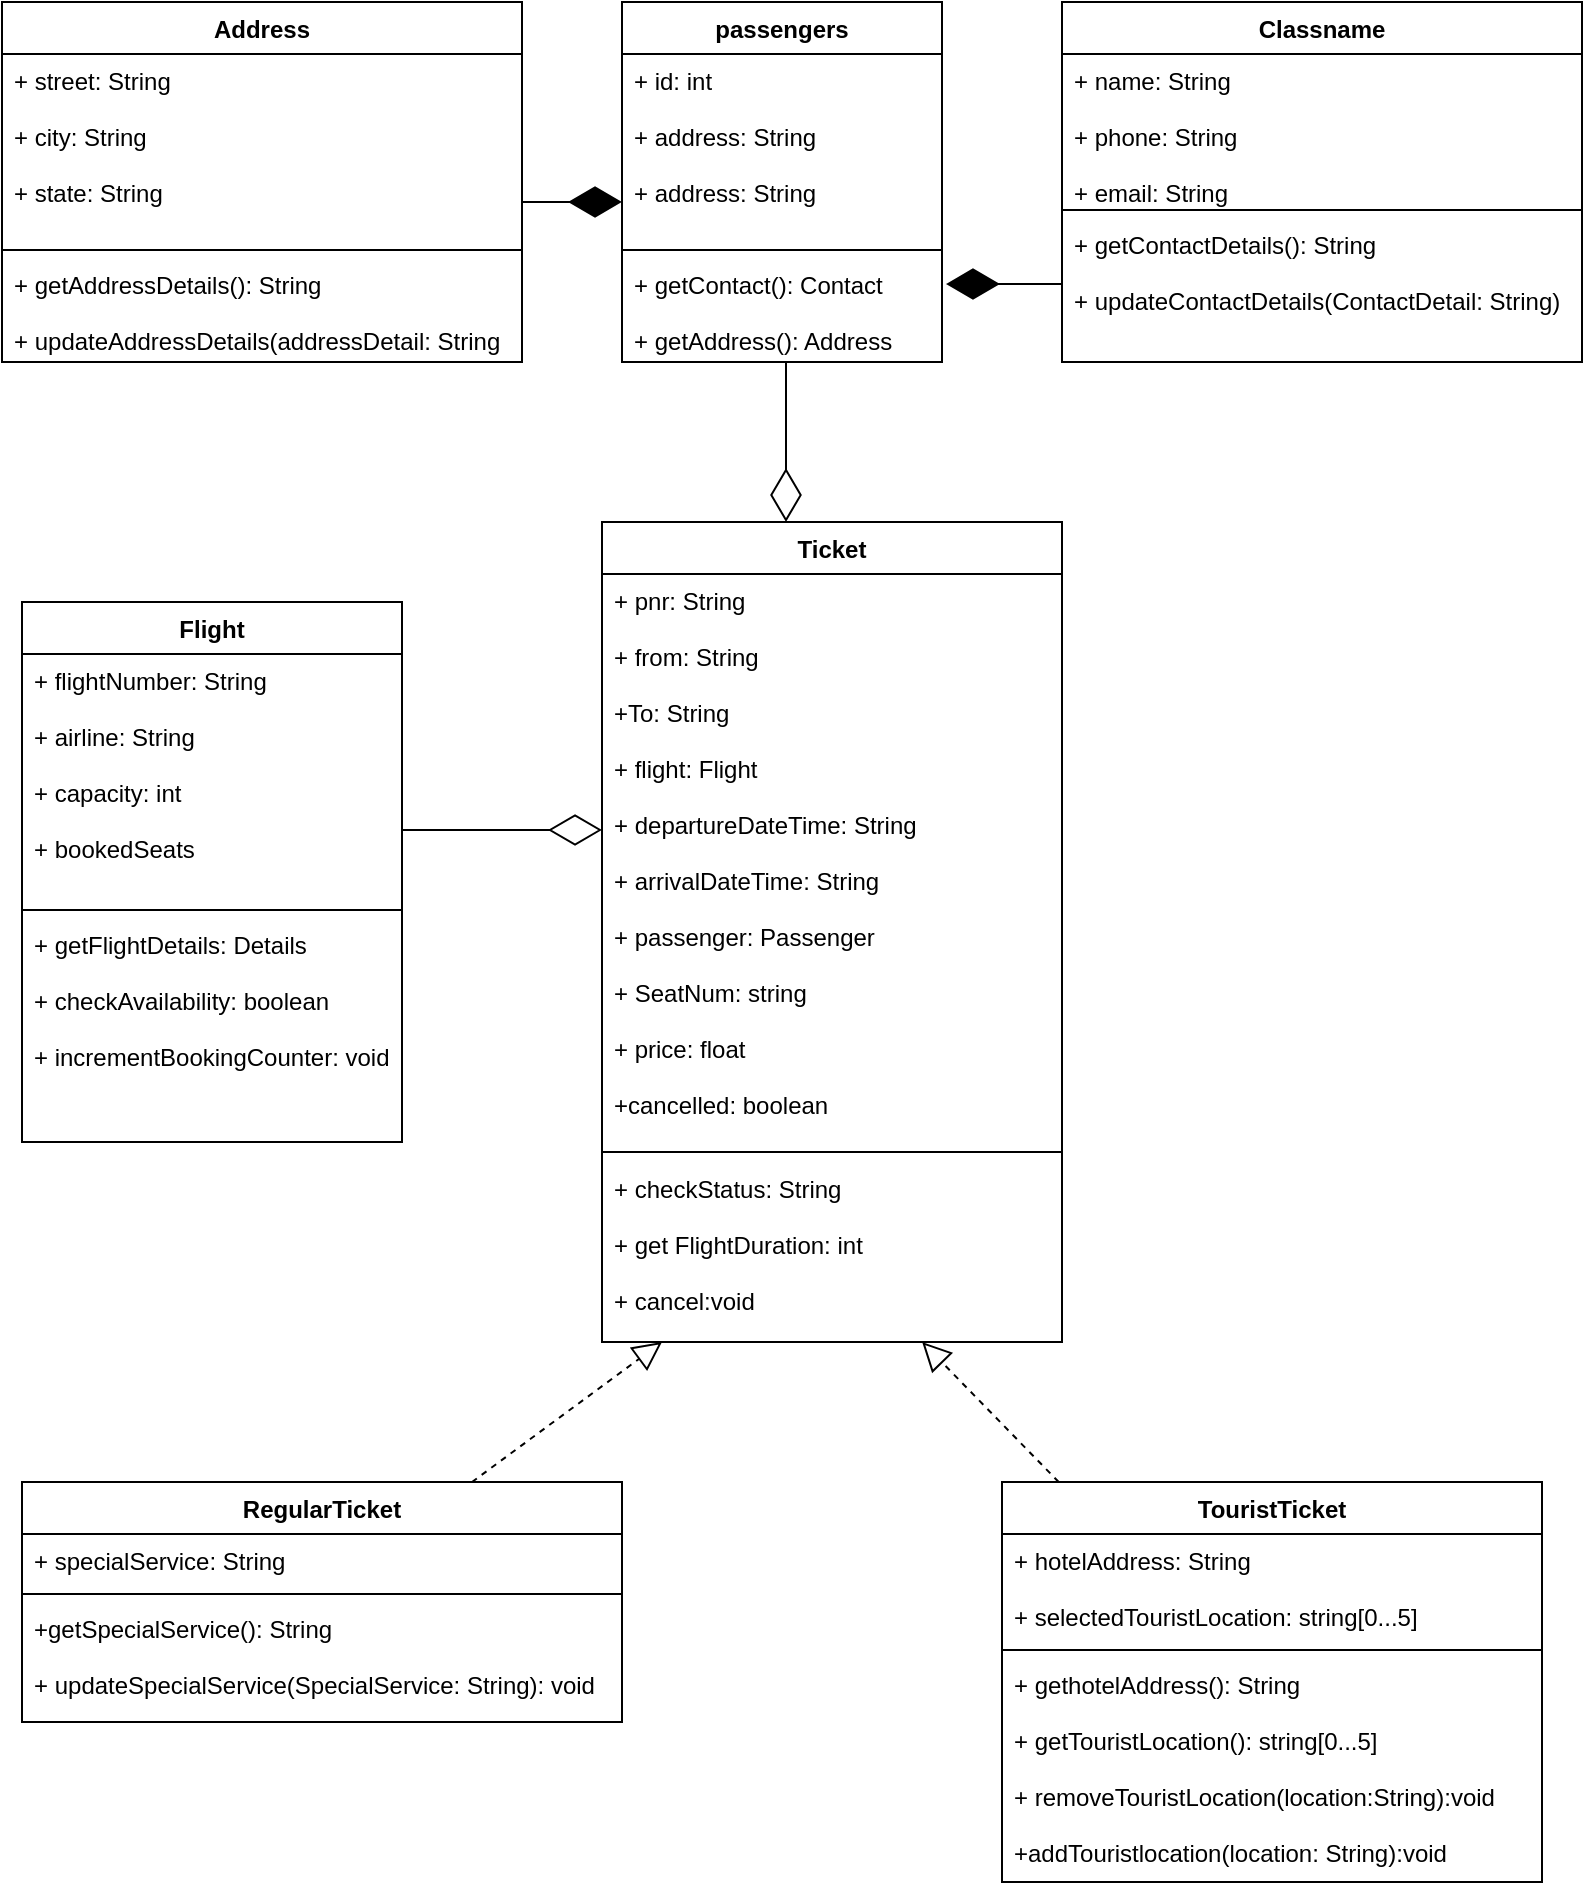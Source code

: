 <mxfile version="16.5.2" type="device"><diagram id="9d4Ljod0IuZaaNuO8tQj" name="Page-1"><mxGraphModel dx="898" dy="1581" grid="1" gridSize="10" guides="1" tooltips="1" connect="1" arrows="1" fold="1" page="1" pageScale="1" pageWidth="850" pageHeight="1100" math="0" shadow="0"><root><mxCell id="0"/><mxCell id="1" parent="0"/><mxCell id="uLrmKFXaiHHVG6_M8iNa-5" value="Ticket" style="swimlane;fontStyle=1;align=center;verticalAlign=top;childLayout=stackLayout;horizontal=1;startSize=26;horizontalStack=0;resizeParent=1;resizeParentMax=0;resizeLast=0;collapsible=1;marginBottom=0;" vertex="1" parent="1"><mxGeometry x="320" y="50" width="230" height="410" as="geometry"/></mxCell><mxCell id="uLrmKFXaiHHVG6_M8iNa-6" value="+ pnr: String&#10;&#10;+ from: String&#10;&#10;+To: String&#10;&#10;+ flight: Flight&#10;&#10;+ departureDateTime: String&#10;&#10;+ arrivalDateTime: String&#10;&#10;+ passenger: Passenger&#10;&#10;+ SeatNum: string&#10;&#10;+ price: float&#10;&#10;+cancelled: boolean&#10;&#10;" style="text;strokeColor=none;fillColor=none;align=left;verticalAlign=top;spacingLeft=4;spacingRight=4;overflow=hidden;rotatable=0;points=[[0,0.5],[1,0.5]];portConstraint=eastwest;" vertex="1" parent="uLrmKFXaiHHVG6_M8iNa-5"><mxGeometry y="26" width="230" height="284" as="geometry"/></mxCell><mxCell id="uLrmKFXaiHHVG6_M8iNa-7" value="" style="line;strokeWidth=1;fillColor=none;align=left;verticalAlign=middle;spacingTop=-1;spacingLeft=3;spacingRight=3;rotatable=0;labelPosition=right;points=[];portConstraint=eastwest;" vertex="1" parent="uLrmKFXaiHHVG6_M8iNa-5"><mxGeometry y="310" width="230" height="10" as="geometry"/></mxCell><mxCell id="uLrmKFXaiHHVG6_M8iNa-8" value="+ checkStatus: String&#10;&#10;+ get FlightDuration: int&#10;&#10;+ cancel:void&#10;" style="text;strokeColor=none;fillColor=none;align=left;verticalAlign=top;spacingLeft=4;spacingRight=4;overflow=hidden;rotatable=0;points=[[0,0.5],[1,0.5]];portConstraint=eastwest;" vertex="1" parent="uLrmKFXaiHHVG6_M8iNa-5"><mxGeometry y="320" width="230" height="90" as="geometry"/></mxCell><mxCell id="uLrmKFXaiHHVG6_M8iNa-10" value="TouristTicket" style="swimlane;fontStyle=1;align=center;verticalAlign=top;childLayout=stackLayout;horizontal=1;startSize=26;horizontalStack=0;resizeParent=1;resizeParentMax=0;resizeLast=0;collapsible=1;marginBottom=0;" vertex="1" parent="1"><mxGeometry x="520" y="530" width="270" height="200" as="geometry"/></mxCell><mxCell id="uLrmKFXaiHHVG6_M8iNa-11" value="+ hotelAddress: String&#10;&#10;+ selectedTouristLocation: string[0...5]&#10;&#10;" style="text;strokeColor=none;fillColor=none;align=left;verticalAlign=top;spacingLeft=4;spacingRight=4;overflow=hidden;rotatable=0;points=[[0,0.5],[1,0.5]];portConstraint=eastwest;" vertex="1" parent="uLrmKFXaiHHVG6_M8iNa-10"><mxGeometry y="26" width="270" height="54" as="geometry"/></mxCell><mxCell id="uLrmKFXaiHHVG6_M8iNa-12" value="" style="line;strokeWidth=1;fillColor=none;align=left;verticalAlign=middle;spacingTop=-1;spacingLeft=3;spacingRight=3;rotatable=0;labelPosition=right;points=[];portConstraint=eastwest;" vertex="1" parent="uLrmKFXaiHHVG6_M8iNa-10"><mxGeometry y="80" width="270" height="8" as="geometry"/></mxCell><mxCell id="uLrmKFXaiHHVG6_M8iNa-13" value="+ gethotelAddress(): String&#10;&#10;+ getTouristLocation(): string[0...5]&#10;&#10;+ removeTouristLocation(location:String):void&#10;&#10;+addTouristlocation(location: String):void" style="text;strokeColor=none;fillColor=none;align=left;verticalAlign=top;spacingLeft=4;spacingRight=4;overflow=hidden;rotatable=0;points=[[0,0.5],[1,0.5]];portConstraint=eastwest;" vertex="1" parent="uLrmKFXaiHHVG6_M8iNa-10"><mxGeometry y="88" width="270" height="112" as="geometry"/></mxCell><mxCell id="uLrmKFXaiHHVG6_M8iNa-14" value="RegularTicket" style="swimlane;fontStyle=1;align=center;verticalAlign=top;childLayout=stackLayout;horizontal=1;startSize=26;horizontalStack=0;resizeParent=1;resizeParentMax=0;resizeLast=0;collapsible=1;marginBottom=0;" vertex="1" parent="1"><mxGeometry x="30" y="530" width="300" height="120" as="geometry"/></mxCell><mxCell id="uLrmKFXaiHHVG6_M8iNa-15" value="+ specialService: String" style="text;strokeColor=none;fillColor=none;align=left;verticalAlign=top;spacingLeft=4;spacingRight=4;overflow=hidden;rotatable=0;points=[[0,0.5],[1,0.5]];portConstraint=eastwest;" vertex="1" parent="uLrmKFXaiHHVG6_M8iNa-14"><mxGeometry y="26" width="300" height="26" as="geometry"/></mxCell><mxCell id="uLrmKFXaiHHVG6_M8iNa-16" value="" style="line;strokeWidth=1;fillColor=none;align=left;verticalAlign=middle;spacingTop=-1;spacingLeft=3;spacingRight=3;rotatable=0;labelPosition=right;points=[];portConstraint=eastwest;" vertex="1" parent="uLrmKFXaiHHVG6_M8iNa-14"><mxGeometry y="52" width="300" height="8" as="geometry"/></mxCell><mxCell id="uLrmKFXaiHHVG6_M8iNa-17" value="+getSpecialService(): String&#10;&#10;+ updateSpecialService(SpecialService: String): void&#10;&#10;" style="text;strokeColor=none;fillColor=none;align=left;verticalAlign=top;spacingLeft=4;spacingRight=4;overflow=hidden;rotatable=0;points=[[0,0.5],[1,0.5]];portConstraint=eastwest;" vertex="1" parent="uLrmKFXaiHHVG6_M8iNa-14"><mxGeometry y="60" width="300" height="60" as="geometry"/></mxCell><mxCell id="uLrmKFXaiHHVG6_M8iNa-18" value="Flight" style="swimlane;fontStyle=1;align=center;verticalAlign=top;childLayout=stackLayout;horizontal=1;startSize=26;horizontalStack=0;resizeParent=1;resizeParentMax=0;resizeLast=0;collapsible=1;marginBottom=0;" vertex="1" parent="1"><mxGeometry x="30" y="90" width="190" height="270" as="geometry"/></mxCell><mxCell id="uLrmKFXaiHHVG6_M8iNa-19" value="+ flightNumber: String&#10;&#10;+ airline: String&#10;&#10;+ capacity: int&#10;&#10;+ bookedSeats" style="text;strokeColor=none;fillColor=none;align=left;verticalAlign=top;spacingLeft=4;spacingRight=4;overflow=hidden;rotatable=0;points=[[0,0.5],[1,0.5]];portConstraint=eastwest;" vertex="1" parent="uLrmKFXaiHHVG6_M8iNa-18"><mxGeometry y="26" width="190" height="124" as="geometry"/></mxCell><mxCell id="uLrmKFXaiHHVG6_M8iNa-20" value="" style="line;strokeWidth=1;fillColor=none;align=left;verticalAlign=middle;spacingTop=-1;spacingLeft=3;spacingRight=3;rotatable=0;labelPosition=right;points=[];portConstraint=eastwest;" vertex="1" parent="uLrmKFXaiHHVG6_M8iNa-18"><mxGeometry y="150" width="190" height="8" as="geometry"/></mxCell><mxCell id="uLrmKFXaiHHVG6_M8iNa-21" value="+ getFlightDetails: Details&#10;&#10;+ checkAvailability: boolean&#10;&#10;+ incrementBookingCounter: void" style="text;strokeColor=none;fillColor=none;align=left;verticalAlign=top;spacingLeft=4;spacingRight=4;overflow=hidden;rotatable=0;points=[[0,0.5],[1,0.5]];portConstraint=eastwest;" vertex="1" parent="uLrmKFXaiHHVG6_M8iNa-18"><mxGeometry y="158" width="190" height="112" as="geometry"/></mxCell><mxCell id="uLrmKFXaiHHVG6_M8iNa-22" value="Address" style="swimlane;fontStyle=1;align=center;verticalAlign=top;childLayout=stackLayout;horizontal=1;startSize=26;horizontalStack=0;resizeParent=1;resizeParentMax=0;resizeLast=0;collapsible=1;marginBottom=0;" vertex="1" parent="1"><mxGeometry x="20" y="-210" width="260" height="180" as="geometry"/></mxCell><mxCell id="uLrmKFXaiHHVG6_M8iNa-23" value="+ street: String&#10;&#10;+ city: String&#10;&#10;+ state: String&#10;&#10;" style="text;strokeColor=none;fillColor=none;align=left;verticalAlign=top;spacingLeft=4;spacingRight=4;overflow=hidden;rotatable=0;points=[[0,0.5],[1,0.5]];portConstraint=eastwest;" vertex="1" parent="uLrmKFXaiHHVG6_M8iNa-22"><mxGeometry y="26" width="260" height="94" as="geometry"/></mxCell><mxCell id="uLrmKFXaiHHVG6_M8iNa-24" value="" style="line;strokeWidth=1;fillColor=none;align=left;verticalAlign=middle;spacingTop=-1;spacingLeft=3;spacingRight=3;rotatable=0;labelPosition=right;points=[];portConstraint=eastwest;" vertex="1" parent="uLrmKFXaiHHVG6_M8iNa-22"><mxGeometry y="120" width="260" height="8" as="geometry"/></mxCell><mxCell id="uLrmKFXaiHHVG6_M8iNa-25" value="+ getAddressDetails(): String&#10;&#10;+ updateAddressDetails(addressDetail: String" style="text;strokeColor=none;fillColor=none;align=left;verticalAlign=top;spacingLeft=4;spacingRight=4;overflow=hidden;rotatable=0;points=[[0,0.5],[1,0.5]];portConstraint=eastwest;" vertex="1" parent="uLrmKFXaiHHVG6_M8iNa-22"><mxGeometry y="128" width="260" height="52" as="geometry"/></mxCell><mxCell id="uLrmKFXaiHHVG6_M8iNa-26" value="passengers" style="swimlane;fontStyle=1;align=center;verticalAlign=top;childLayout=stackLayout;horizontal=1;startSize=26;horizontalStack=0;resizeParent=1;resizeParentMax=0;resizeLast=0;collapsible=1;marginBottom=0;" vertex="1" parent="1"><mxGeometry x="330" y="-210" width="160" height="180" as="geometry"/></mxCell><mxCell id="uLrmKFXaiHHVG6_M8iNa-27" value="+ id: int&#10;&#10;+ address: String&#10;&#10;+ address: String" style="text;strokeColor=none;fillColor=none;align=left;verticalAlign=top;spacingLeft=4;spacingRight=4;overflow=hidden;rotatable=0;points=[[0,0.5],[1,0.5]];portConstraint=eastwest;" vertex="1" parent="uLrmKFXaiHHVG6_M8iNa-26"><mxGeometry y="26" width="160" height="94" as="geometry"/></mxCell><mxCell id="uLrmKFXaiHHVG6_M8iNa-28" value="" style="line;strokeWidth=1;fillColor=none;align=left;verticalAlign=middle;spacingTop=-1;spacingLeft=3;spacingRight=3;rotatable=0;labelPosition=right;points=[];portConstraint=eastwest;" vertex="1" parent="uLrmKFXaiHHVG6_M8iNa-26"><mxGeometry y="120" width="160" height="8" as="geometry"/></mxCell><mxCell id="uLrmKFXaiHHVG6_M8iNa-29" value="+ getContact(): Contact&#10;&#10;+ getAddress(): Address" style="text;strokeColor=none;fillColor=none;align=left;verticalAlign=top;spacingLeft=4;spacingRight=4;overflow=hidden;rotatable=0;points=[[0,0.5],[1,0.5]];portConstraint=eastwest;" vertex="1" parent="uLrmKFXaiHHVG6_M8iNa-26"><mxGeometry y="128" width="160" height="52" as="geometry"/></mxCell><mxCell id="uLrmKFXaiHHVG6_M8iNa-30" value="Classname" style="swimlane;fontStyle=1;align=center;verticalAlign=top;childLayout=stackLayout;horizontal=1;startSize=26;horizontalStack=0;resizeParent=1;resizeParentMax=0;resizeLast=0;collapsible=1;marginBottom=0;" vertex="1" parent="1"><mxGeometry x="550" y="-210" width="260" height="180" as="geometry"/></mxCell><mxCell id="uLrmKFXaiHHVG6_M8iNa-31" value="+ name: String&#10;&#10;+ phone: String&#10;&#10;+ email: String" style="text;strokeColor=none;fillColor=none;align=left;verticalAlign=top;spacingLeft=4;spacingRight=4;overflow=hidden;rotatable=0;points=[[0,0.5],[1,0.5]];portConstraint=eastwest;" vertex="1" parent="uLrmKFXaiHHVG6_M8iNa-30"><mxGeometry y="26" width="260" height="74" as="geometry"/></mxCell><mxCell id="uLrmKFXaiHHVG6_M8iNa-32" value="" style="line;strokeWidth=1;fillColor=none;align=left;verticalAlign=middle;spacingTop=-1;spacingLeft=3;spacingRight=3;rotatable=0;labelPosition=right;points=[];portConstraint=eastwest;" vertex="1" parent="uLrmKFXaiHHVG6_M8iNa-30"><mxGeometry y="100" width="260" height="8" as="geometry"/></mxCell><mxCell id="uLrmKFXaiHHVG6_M8iNa-33" value="+ getContactDetails(): String&#10;&#10;+ updateContactDetails(ContactDetail: String)" style="text;strokeColor=none;fillColor=none;align=left;verticalAlign=top;spacingLeft=4;spacingRight=4;overflow=hidden;rotatable=0;points=[[0,0.5],[1,0.5]];portConstraint=eastwest;" vertex="1" parent="uLrmKFXaiHHVG6_M8iNa-30"><mxGeometry y="108" width="260" height="72" as="geometry"/></mxCell><mxCell id="uLrmKFXaiHHVG6_M8iNa-46" value="" style="endArrow=diamondThin;endFill=1;endSize=24;html=1;rounded=0;" edge="1" parent="1"><mxGeometry width="160" relative="1" as="geometry"><mxPoint x="280" y="-110" as="sourcePoint"/><mxPoint x="330" y="-110" as="targetPoint"/><Array as="points"><mxPoint x="280" y="-110"/></Array></mxGeometry></mxCell><mxCell id="uLrmKFXaiHHVG6_M8iNa-47" value="" style="endArrow=diamondThin;endFill=1;endSize=24;html=1;rounded=0;" edge="1" parent="1"><mxGeometry width="160" relative="1" as="geometry"><mxPoint x="550" y="-69" as="sourcePoint"/><mxPoint x="492" y="-69" as="targetPoint"/></mxGeometry></mxCell><mxCell id="uLrmKFXaiHHVG6_M8iNa-54" value="" style="endArrow=diamondThin;endFill=0;endSize=24;html=1;rounded=0;" edge="1" parent="1"><mxGeometry width="160" relative="1" as="geometry"><mxPoint x="220" y="204" as="sourcePoint"/><mxPoint x="320" y="204" as="targetPoint"/></mxGeometry></mxCell><mxCell id="uLrmKFXaiHHVG6_M8iNa-56" value="" style="endArrow=diamondThin;endFill=0;endSize=24;html=1;rounded=0;" edge="1" parent="1"><mxGeometry width="160" relative="1" as="geometry"><mxPoint x="412" y="-30" as="sourcePoint"/><mxPoint x="412" y="50" as="targetPoint"/></mxGeometry></mxCell><mxCell id="uLrmKFXaiHHVG6_M8iNa-57" value="" style="endArrow=block;dashed=1;endFill=0;endSize=12;html=1;rounded=0;exitX=0.75;exitY=0;exitDx=0;exitDy=0;" edge="1" parent="1" source="uLrmKFXaiHHVG6_M8iNa-14"><mxGeometry width="160" relative="1" as="geometry"><mxPoint x="207" y="490" as="sourcePoint"/><mxPoint x="350" y="460" as="targetPoint"/></mxGeometry></mxCell><mxCell id="uLrmKFXaiHHVG6_M8iNa-58" value="" style="endArrow=block;dashed=1;endFill=0;endSize=12;html=1;rounded=0;exitX=0.105;exitY=0;exitDx=0;exitDy=0;exitPerimeter=0;entryX=0.696;entryY=1;entryDx=0;entryDy=0;entryPerimeter=0;" edge="1" parent="1" source="uLrmKFXaiHHVG6_M8iNa-10" target="uLrmKFXaiHHVG6_M8iNa-8"><mxGeometry width="160" relative="1" as="geometry"><mxPoint x="579.97" y="479" as="sourcePoint"/><mxPoint x="450" y="479" as="targetPoint"/></mxGeometry></mxCell></root></mxGraphModel></diagram></mxfile>